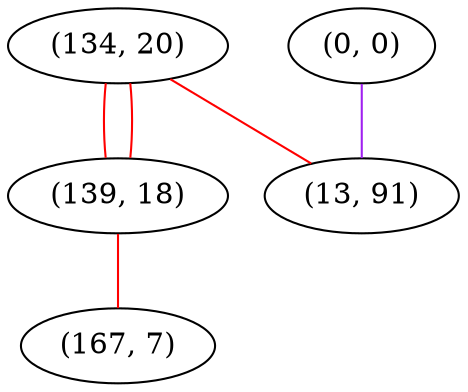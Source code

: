 graph "" {
"(134, 20)";
"(139, 18)";
"(0, 0)";
"(167, 7)";
"(13, 91)";
"(134, 20)" -- "(139, 18)"  [color=red, key=0, weight=1];
"(134, 20)" -- "(139, 18)"  [color=red, key=1, weight=1];
"(134, 20)" -- "(13, 91)"  [color=red, key=0, weight=1];
"(139, 18)" -- "(167, 7)"  [color=red, key=0, weight=1];
"(0, 0)" -- "(13, 91)"  [color=purple, key=0, weight=4];
}
